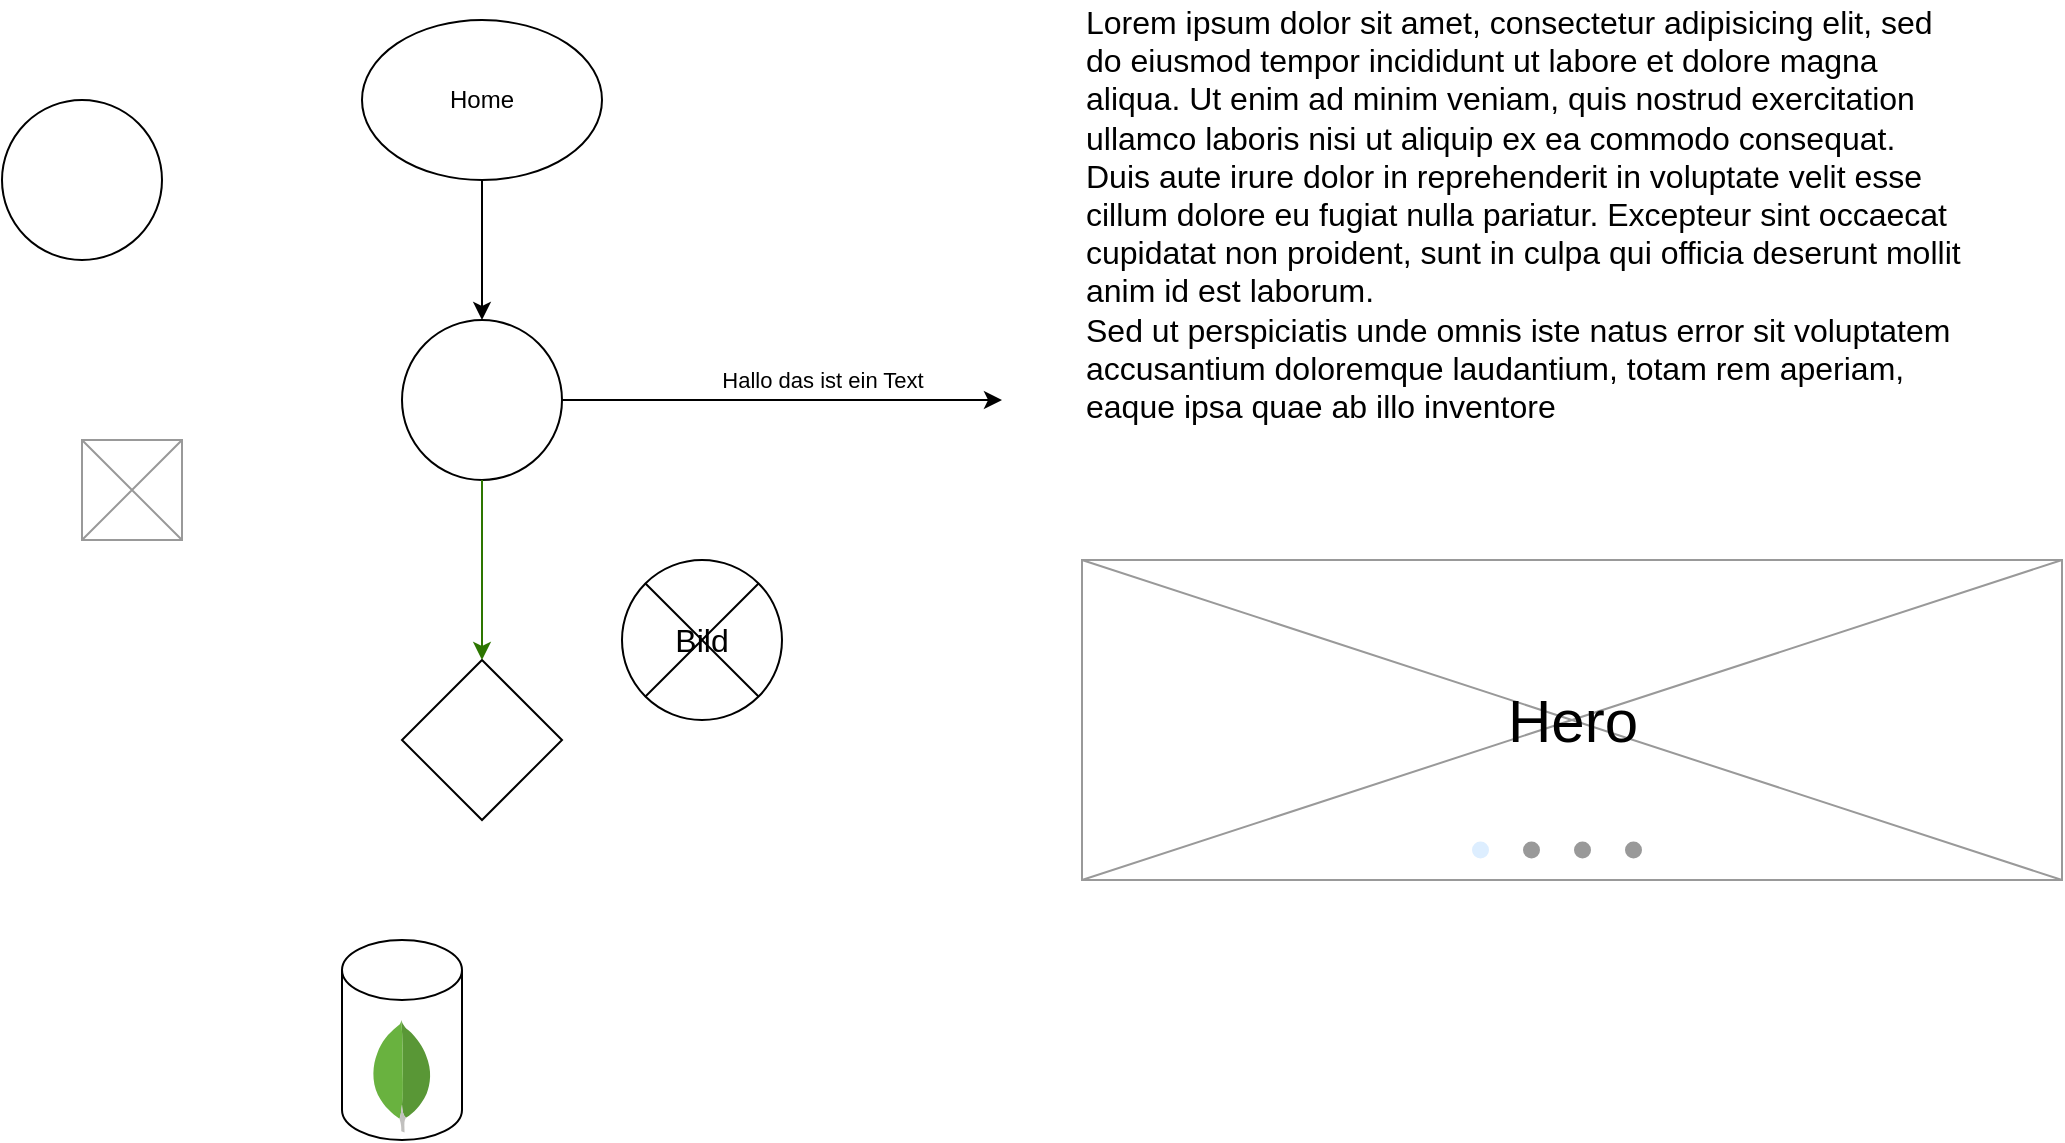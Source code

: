 <mxfile>
    <diagram id="Q-ZJJK_Q-bl7dQnZTMER" name="Seite-1">
        <mxGraphModel dx="1386" dy="802" grid="1" gridSize="10" guides="1" tooltips="1" connect="1" arrows="1" fold="1" page="1" pageScale="1" pageWidth="1654" pageHeight="1169" math="0" shadow="0">
            <root>
                <mxCell id="0"/>
                <mxCell id="1" parent="0"/>
                <mxCell id="2" value="" style="ellipse;whiteSpace=wrap;html=1;aspect=fixed;" parent="1" vertex="1">
                    <mxGeometry x="300" y="220" width="80" height="80" as="geometry"/>
                </mxCell>
                <mxCell id="3" value="" style="rhombus;whiteSpace=wrap;html=1;" parent="1" vertex="1">
                    <mxGeometry x="300" y="390" width="80" height="80" as="geometry"/>
                </mxCell>
                <mxCell id="4" value="" style="endArrow=classic;html=1;exitX=0.5;exitY=1;exitDx=0;exitDy=0;entryX=0.5;entryY=0;entryDx=0;entryDy=0;fillColor=#60a917;strokeColor=#2D7600;" parent="1" source="2" target="3" edge="1">
                    <mxGeometry width="50" height="50" relative="1" as="geometry">
                        <mxPoint x="520" y="410" as="sourcePoint"/>
                        <mxPoint x="570" y="360" as="targetPoint"/>
                    </mxGeometry>
                </mxCell>
                <mxCell id="7" value="Home" style="ellipse;whiteSpace=wrap;html=1;" vertex="1" parent="1">
                    <mxGeometry x="280" y="70" width="120" height="80" as="geometry"/>
                </mxCell>
                <mxCell id="8" value="" style="endArrow=classic;html=1;exitX=1;exitY=0.5;exitDx=0;exitDy=0;" edge="1" parent="1" source="2">
                    <mxGeometry width="50" height="50" relative="1" as="geometry">
                        <mxPoint x="590" y="260" as="sourcePoint"/>
                        <mxPoint x="600" y="260" as="targetPoint"/>
                    </mxGeometry>
                </mxCell>
                <mxCell id="11" value="Hallo das ist ein Text" style="edgeLabel;html=1;align=center;verticalAlign=middle;resizable=0;points=[];" vertex="1" connectable="0" parent="8">
                    <mxGeometry x="0.182" relative="1" as="geometry">
                        <mxPoint y="-10" as="offset"/>
                    </mxGeometry>
                </mxCell>
                <mxCell id="9" value="" style="endArrow=classic;html=1;exitX=0.5;exitY=1;exitDx=0;exitDy=0;entryX=0.5;entryY=0;entryDx=0;entryDy=0;" edge="1" parent="1" source="7" target="2">
                    <mxGeometry width="50" height="50" relative="1" as="geometry">
                        <mxPoint x="340" y="160" as="sourcePoint"/>
                        <mxPoint x="560" y="390" as="targetPoint"/>
                    </mxGeometry>
                </mxCell>
                <mxCell id="10" value="" style="group" vertex="1" connectable="0" parent="1">
                    <mxGeometry x="270" y="530" width="60" height="100" as="geometry"/>
                </mxCell>
                <mxCell id="6" value="" style="shape=cylinder3;whiteSpace=wrap;html=1;boundedLbl=1;backgroundOutline=1;size=15;" parent="10" vertex="1">
                    <mxGeometry width="60" height="100" as="geometry"/>
                </mxCell>
                <mxCell id="5" value="" style="dashed=0;outlineConnect=0;html=1;align=center;labelPosition=center;verticalLabelPosition=bottom;verticalAlign=top;shape=mxgraph.weblogos.mongodb" parent="10" vertex="1">
                    <mxGeometry x="14.7" y="40" width="30.6" height="56.2" as="geometry"/>
                </mxCell>
                <mxCell id="12" value="Hero" style="verticalLabelPosition=middle;shadow=0;dashed=0;align=center;html=1;verticalAlign=middle;strokeWidth=1;shape=mxgraph.mockup.graphics.simpleIcon;strokeColor=#999999;labelPosition=center;fontSize=30;" vertex="1" parent="1">
                    <mxGeometry x="640" y="340" width="490" height="160" as="geometry"/>
                </mxCell>
                <mxCell id="13" value="" style="verticalLabelPosition=bottom;shadow=0;dashed=0;align=center;html=1;verticalAlign=top;strokeWidth=1;shape=mxgraph.mockup.navigation.pageControl;fillColor=#999999;strokeColor=#ddeeff;fontSize=30;" vertex="1" parent="1">
                    <mxGeometry x="835" y="470" width="85" height="30" as="geometry"/>
                </mxCell>
                <mxCell id="14" value="&lt;font style=&quot;font-size: 16px;&quot;&gt;Lorem ipsum dolor sit amet, consectetur adipisicing elit, sed do eiusmod tempor incididunt ut labore et dolore magna aliqua. Ut enim ad minim veniam, quis nostrud exercitation ullamco laboris nisi ut aliquip ex ea commodo consequat. Duis aute irure dolor in reprehenderit in voluptate velit esse cillum dolore eu fugiat nulla pariatur. Excepteur sint occaecat cupidatat non proident, sunt in culpa qui officia deserunt mollit anim id est laborum.&lt;br&gt;Sed ut perspiciatis unde omnis iste natus error sit voluptatem accusantium doloremque laudantium, totam rem aperiam, eaque ipsa quae ab illo inventore&amp;nbsp;&lt;/font&gt;" style="text;spacingTop=-5;whiteSpace=wrap;html=1;align=left;fontSize=12;fontFamily=Helvetica;fillColor=none;strokeColor=none;" vertex="1" parent="1">
                    <mxGeometry x="640" y="60" width="440" height="260" as="geometry"/>
                </mxCell>
                <mxCell id="16" value="" style="verticalLabelPosition=bottom;shadow=0;dashed=0;align=center;html=1;verticalAlign=top;strokeWidth=1;shape=mxgraph.mockup.graphics.simpleIcon;strokeColor=#999999;fontSize=16;" vertex="1" parent="1">
                    <mxGeometry x="140" y="280" width="50" height="50" as="geometry"/>
                </mxCell>
                <mxCell id="17" value="" style="ellipse;whiteSpace=wrap;html=1;aspect=fixed;fontSize=16;" vertex="1" parent="1">
                    <mxGeometry x="100" y="110" width="80" height="80" as="geometry"/>
                </mxCell>
                <mxCell id="18" value="Bild" style="shape=sumEllipse;perimeter=ellipsePerimeter;whiteSpace=wrap;html=1;backgroundOutline=1;fontSize=16;" vertex="1" parent="1">
                    <mxGeometry x="410" y="340" width="80" height="80" as="geometry"/>
                </mxCell>
            </root>
        </mxGraphModel>
    </diagram>
</mxfile>
